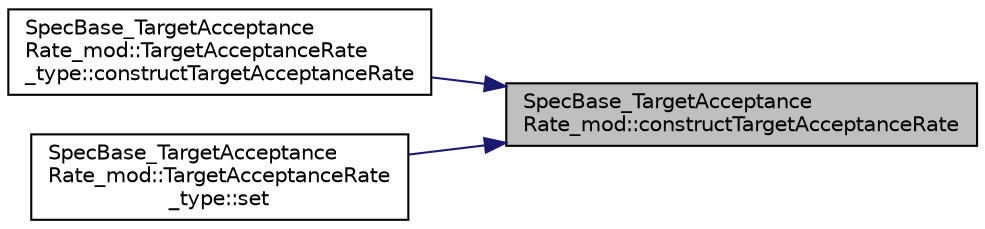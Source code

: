 digraph "SpecBase_TargetAcceptanceRate_mod::constructTargetAcceptanceRate"
{
 // LATEX_PDF_SIZE
  edge [fontname="Helvetica",fontsize="10",labelfontname="Helvetica",labelfontsize="10"];
  node [fontname="Helvetica",fontsize="10",shape=record];
  rankdir="RL";
  Node1 [label="SpecBase_TargetAcceptance\lRate_mod::constructTargetAcceptanceRate",height=0.2,width=0.4,color="black", fillcolor="grey75", style="filled", fontcolor="black",tooltip=" "];
  Node1 -> Node2 [dir="back",color="midnightblue",fontsize="10",style="solid"];
  Node2 [label="SpecBase_TargetAcceptance\lRate_mod::TargetAcceptanceRate\l_type::constructTargetAcceptanceRate",height=0.2,width=0.4,color="black", fillcolor="white", style="filled",URL="$structSpecBase__TargetAcceptanceRate__mod_1_1TargetAcceptanceRate__type.html#a1f48ec622d1f82f1a67c5624232bf19b",tooltip=" "];
  Node1 -> Node3 [dir="back",color="midnightblue",fontsize="10",style="solid"];
  Node3 [label="SpecBase_TargetAcceptance\lRate_mod::TargetAcceptanceRate\l_type::set",height=0.2,width=0.4,color="black", fillcolor="white", style="filled",URL="$structSpecBase__TargetAcceptanceRate__mod_1_1TargetAcceptanceRate__type.html#a0258d1a51ebb5d3ab5e2204f05061c41",tooltip=" "];
}
